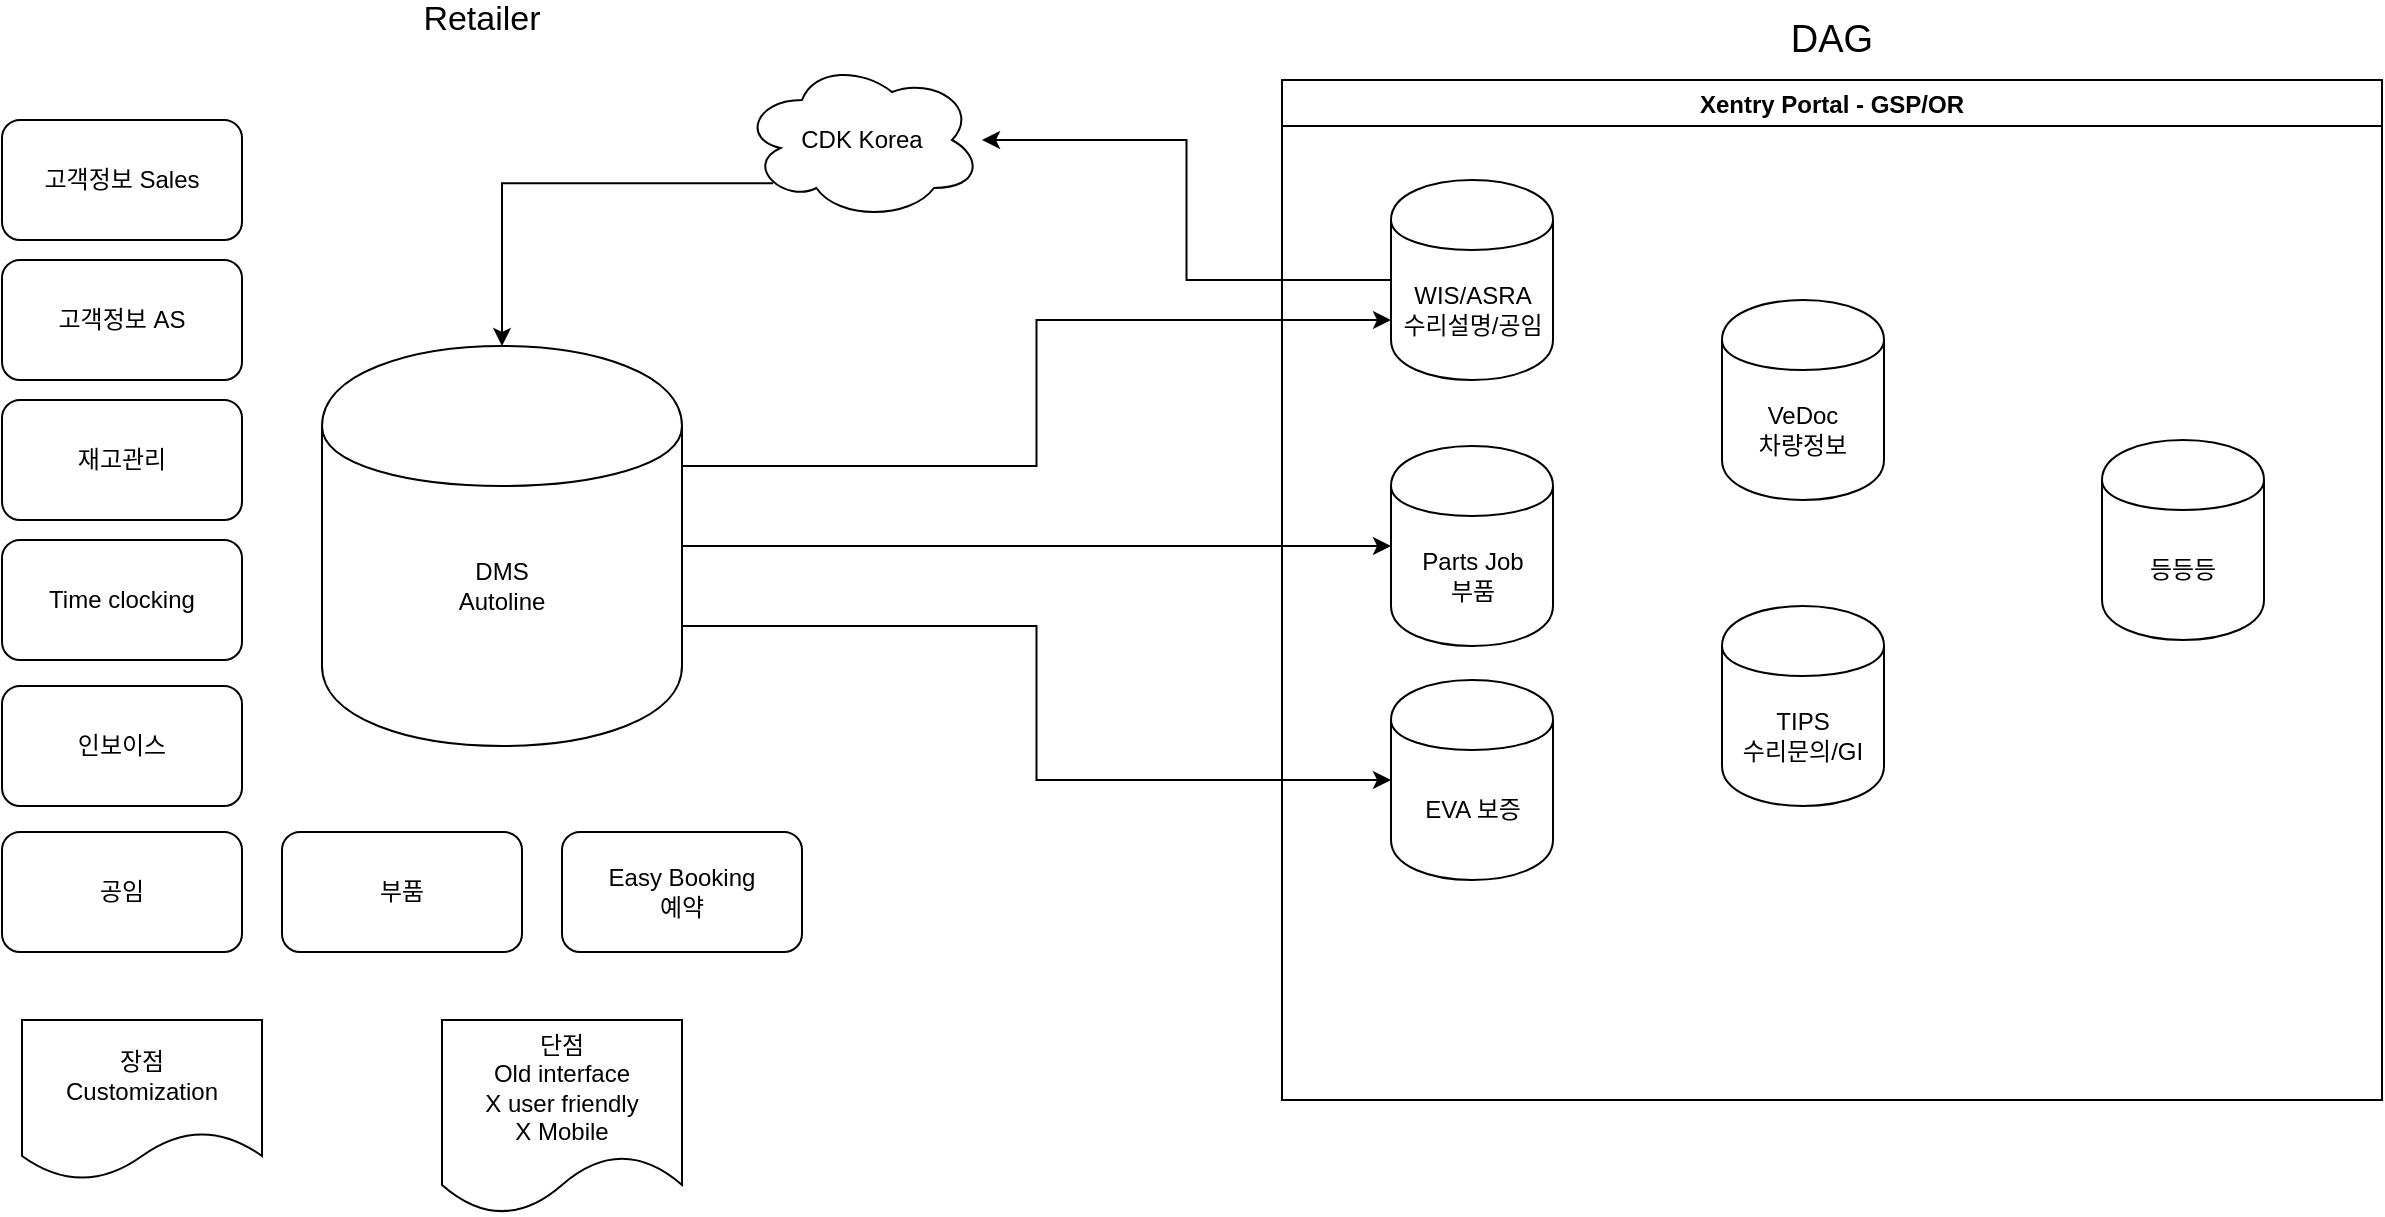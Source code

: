 <mxfile version="10.9.7" type="github"><diagram id="yMfXyEfBZHA6oC0HTQwH" name="Page-1"><mxGraphModel dx="2445" dy="586" grid="1" gridSize="10" guides="1" tooltips="1" connect="1" arrows="1" fold="1" page="1" pageScale="1" pageWidth="1169" pageHeight="827" math="0" shadow="0"><root><mxCell id="0"/><mxCell id="1" parent="0"/><mxCell id="GGiIt_VVK8zI6sScB-hA-26" style="edgeStyle=orthogonalEdgeStyle;rounded=0;orthogonalLoop=1;jettySize=auto;html=1;exitX=1;exitY=0.3;exitDx=0;exitDy=0;entryX=0;entryY=0.7;entryDx=0;entryDy=0;" parent="1" source="GGiIt_VVK8zI6sScB-hA-1" target="GGiIt_VVK8zI6sScB-hA-3" edge="1"><mxGeometry relative="1" as="geometry"/></mxCell><mxCell id="GGiIt_VVK8zI6sScB-hA-27" style="edgeStyle=orthogonalEdgeStyle;rounded=0;orthogonalLoop=1;jettySize=auto;html=1;exitX=1;exitY=0.5;exitDx=0;exitDy=0;" parent="1" source="GGiIt_VVK8zI6sScB-hA-1" target="GGiIt_VVK8zI6sScB-hA-5" edge="1"><mxGeometry relative="1" as="geometry"/></mxCell><mxCell id="GGiIt_VVK8zI6sScB-hA-28" style="edgeStyle=orthogonalEdgeStyle;rounded=0;orthogonalLoop=1;jettySize=auto;html=1;exitX=1;exitY=0.7;exitDx=0;exitDy=0;" parent="1" source="GGiIt_VVK8zI6sScB-hA-1" target="GGiIt_VVK8zI6sScB-hA-15" edge="1"><mxGeometry relative="1" as="geometry"/></mxCell><mxCell id="GGiIt_VVK8zI6sScB-hA-1" value="&lt;div&gt;DMS&lt;/div&gt;Autoline" style="shape=cylinder;whiteSpace=wrap;html=1;boundedLbl=1;backgroundOutline=1;" parent="1" vertex="1"><mxGeometry x="80" y="213" width="180" height="200" as="geometry"/></mxCell><mxCell id="GGiIt_VVK8zI6sScB-hA-2" value="&lt;font style=&quot;font-size: 17px&quot;&gt;Retailer&lt;/font&gt;" style="text;html=1;strokeColor=none;fillColor=none;align=center;verticalAlign=middle;whiteSpace=wrap;rounded=0;" parent="1" vertex="1"><mxGeometry x="140" y="40" width="40" height="20" as="geometry"/></mxCell><mxCell id="GGiIt_VVK8zI6sScB-hA-4" value="&lt;font style=&quot;font-size: 19px&quot;&gt;DAG&lt;/font&gt;" style="text;html=1;strokeColor=none;fillColor=none;align=center;verticalAlign=middle;whiteSpace=wrap;rounded=0;" parent="1" vertex="1"><mxGeometry x="815" y="50" width="40" height="20" as="geometry"/></mxCell><mxCell id="GGiIt_VVK8zI6sScB-hA-8" value="Xentry Portal - GSP/OR" style="swimlane;" parent="1" vertex="1"><mxGeometry x="560" y="80" width="550" height="510" as="geometry"/></mxCell><mxCell id="GGiIt_VVK8zI6sScB-hA-9" value="등등등" style="shape=cylinder;whiteSpace=wrap;html=1;boundedLbl=1;backgroundOutline=1;" parent="GGiIt_VVK8zI6sScB-hA-8" vertex="1"><mxGeometry x="410" y="180" width="81" height="100" as="geometry"/></mxCell><mxCell id="GGiIt_VVK8zI6sScB-hA-15" value="EVA 보증" style="shape=cylinder;whiteSpace=wrap;html=1;boundedLbl=1;backgroundOutline=1;" parent="GGiIt_VVK8zI6sScB-hA-8" vertex="1"><mxGeometry x="54.5" y="300" width="81" height="100" as="geometry"/></mxCell><mxCell id="GGiIt_VVK8zI6sScB-hA-3" value="&lt;div&gt;WIS/ASRA&lt;/div&gt;&lt;div&gt;수리설명/공임&lt;br&gt;&lt;/div&gt;" style="shape=cylinder;whiteSpace=wrap;html=1;boundedLbl=1;backgroundOutline=1;" parent="GGiIt_VVK8zI6sScB-hA-8" vertex="1"><mxGeometry x="54.5" y="50" width="81" height="100" as="geometry"/></mxCell><mxCell id="GGiIt_VVK8zI6sScB-hA-5" value="&lt;div&gt;Parts Job&lt;/div&gt;&lt;div&gt;부품&lt;br&gt;&lt;/div&gt;" style="shape=cylinder;whiteSpace=wrap;html=1;boundedLbl=1;backgroundOutline=1;" parent="GGiIt_VVK8zI6sScB-hA-8" vertex="1"><mxGeometry x="54.5" y="183" width="81" height="100" as="geometry"/></mxCell><mxCell id="GGiIt_VVK8zI6sScB-hA-6" value="&lt;div&gt;VeDoc&lt;br&gt;&lt;/div&gt;&lt;div&gt;차량정보&lt;br&gt;&lt;/div&gt;" style="shape=cylinder;whiteSpace=wrap;html=1;boundedLbl=1;backgroundOutline=1;" parent="GGiIt_VVK8zI6sScB-hA-8" vertex="1"><mxGeometry x="220" y="110" width="81" height="100" as="geometry"/></mxCell><mxCell id="GGiIt_VVK8zI6sScB-hA-29" value="&lt;div&gt;TIPS&lt;br&gt;&lt;/div&gt;&lt;div&gt;수리문의/GI&lt;br&gt;&lt;/div&gt;" style="shape=cylinder;whiteSpace=wrap;html=1;boundedLbl=1;backgroundOutline=1;" parent="GGiIt_VVK8zI6sScB-hA-8" vertex="1"><mxGeometry x="220" y="263" width="81" height="100" as="geometry"/></mxCell><mxCell id="GGiIt_VVK8zI6sScB-hA-10" value="고객정보 Sales" style="rounded=1;whiteSpace=wrap;html=1;" parent="1" vertex="1"><mxGeometry x="-80" y="100" width="120" height="60" as="geometry"/></mxCell><mxCell id="GGiIt_VVK8zI6sScB-hA-11" value="고객정보 AS" style="rounded=1;whiteSpace=wrap;html=1;" parent="1" vertex="1"><mxGeometry x="-80" y="170" width="120" height="60" as="geometry"/></mxCell><mxCell id="GGiIt_VVK8zI6sScB-hA-12" value="재고관리" style="rounded=1;whiteSpace=wrap;html=1;" parent="1" vertex="1"><mxGeometry x="-80" y="240" width="120" height="60" as="geometry"/></mxCell><mxCell id="GGiIt_VVK8zI6sScB-hA-13" value="Time clocking" style="rounded=1;whiteSpace=wrap;html=1;" parent="1" vertex="1"><mxGeometry x="-80" y="310" width="120" height="60" as="geometry"/></mxCell><mxCell id="GGiIt_VVK8zI6sScB-hA-14" value="인보이스" style="rounded=1;whiteSpace=wrap;html=1;" parent="1" vertex="1"><mxGeometry x="-80" y="383" width="120" height="60" as="geometry"/></mxCell><mxCell id="GGiIt_VVK8zI6sScB-hA-16" value="공임" style="rounded=1;whiteSpace=wrap;html=1;" parent="1" vertex="1"><mxGeometry x="-80" y="456" width="120" height="60" as="geometry"/></mxCell><mxCell id="GGiIt_VVK8zI6sScB-hA-17" value="부품" style="rounded=1;whiteSpace=wrap;html=1;" parent="1" vertex="1"><mxGeometry x="60" y="456" width="120" height="60" as="geometry"/></mxCell><mxCell id="GGiIt_VVK8zI6sScB-hA-18" value="&lt;div&gt;Easy Booking&lt;/div&gt;&lt;div&gt;예약&lt;br&gt;&lt;/div&gt;" style="rounded=1;whiteSpace=wrap;html=1;" parent="1" vertex="1"><mxGeometry x="200" y="456" width="120" height="60" as="geometry"/></mxCell><mxCell id="GGiIt_VVK8zI6sScB-hA-21" style="edgeStyle=orthogonalEdgeStyle;rounded=0;orthogonalLoop=1;jettySize=auto;html=1;exitX=0.13;exitY=0.77;exitDx=0;exitDy=0;exitPerimeter=0;" parent="1" source="GGiIt_VVK8zI6sScB-hA-20" target="GGiIt_VVK8zI6sScB-hA-1" edge="1"><mxGeometry relative="1" as="geometry"/></mxCell><mxCell id="GGiIt_VVK8zI6sScB-hA-20" value="CDK Korea" style="ellipse;shape=cloud;whiteSpace=wrap;html=1;" parent="1" vertex="1"><mxGeometry x="290" y="70" width="120" height="80" as="geometry"/></mxCell><mxCell id="GGiIt_VVK8zI6sScB-hA-23" value="&lt;div&gt;장점&lt;/div&gt;&lt;div&gt;Customization&lt;br&gt;&lt;/div&gt;" style="shape=document;whiteSpace=wrap;html=1;boundedLbl=1;" parent="1" vertex="1"><mxGeometry x="-70" y="550" width="120" height="80" as="geometry"/></mxCell><mxCell id="GGiIt_VVK8zI6sScB-hA-24" value="&lt;div&gt;단점&lt;br&gt;&lt;/div&gt;&lt;div&gt;Old interface&lt;/div&gt;&lt;div&gt;X user friendly&lt;br&gt;&lt;/div&gt;&lt;div&gt;X Mobile&lt;br&gt;&lt;/div&gt;" style="shape=document;whiteSpace=wrap;html=1;boundedLbl=1;" parent="1" vertex="1"><mxGeometry x="140" y="550" width="120" height="97" as="geometry"/></mxCell><mxCell id="GGiIt_VVK8zI6sScB-hA-25" style="edgeStyle=orthogonalEdgeStyle;rounded=0;orthogonalLoop=1;jettySize=auto;html=1;exitX=0;exitY=0.5;exitDx=0;exitDy=0;" parent="1" source="GGiIt_VVK8zI6sScB-hA-3" target="GGiIt_VVK8zI6sScB-hA-20" edge="1"><mxGeometry relative="1" as="geometry"/></mxCell></root></mxGraphModel></diagram><diagram id="DEhzmM7cyeM8QGVawCqh" name="Page-2"><mxGraphModel dx="2445" dy="586" grid="1" gridSize="10" guides="1" tooltips="1" connect="1" arrows="1" fold="1" page="1" pageScale="1" pageWidth="1169" pageHeight="827" math="0" shadow="0"><root><mxCell id="UGSdtlHTlh6eCewBFCeQ-0"/><mxCell id="UGSdtlHTlh6eCewBFCeQ-1" parent="UGSdtlHTlh6eCewBFCeQ-0"/><mxCell id="RTzYWciSSQwT7wZkORVN-44" style="edgeStyle=orthogonalEdgeStyle;rounded=0;orthogonalLoop=1;jettySize=auto;html=1;exitX=1;exitY=0.5;exitDx=0;exitDy=0;" parent="UGSdtlHTlh6eCewBFCeQ-1" source="RTzYWciSSQwT7wZkORVN-3" target="RTzYWciSSQwT7wZkORVN-27" edge="1"><mxGeometry relative="1" as="geometry"/></mxCell><mxCell id="RTzYWciSSQwT7wZkORVN-3" value="&lt;div&gt;DMS&lt;/div&gt;Autoline" style="shape=cylinder;whiteSpace=wrap;html=1;boundedLbl=1;backgroundOutline=1;" parent="UGSdtlHTlh6eCewBFCeQ-1" vertex="1"><mxGeometry x="80" y="213" width="180" height="200" as="geometry"/></mxCell><mxCell id="RTzYWciSSQwT7wZkORVN-4" value="&lt;font style=&quot;font-size: 17px&quot;&gt;Retailer&lt;/font&gt;" style="text;html=1;strokeColor=none;fillColor=none;align=center;verticalAlign=middle;whiteSpace=wrap;rounded=0;" parent="UGSdtlHTlh6eCewBFCeQ-1" vertex="1"><mxGeometry x="140" y="80" width="40" height="20" as="geometry"/></mxCell><mxCell id="RTzYWciSSQwT7wZkORVN-5" value="&lt;font style=&quot;font-size: 19px&quot;&gt;DAG&lt;/font&gt;" style="text;html=1;strokeColor=none;fillColor=none;align=center;verticalAlign=middle;whiteSpace=wrap;rounded=0;" parent="UGSdtlHTlh6eCewBFCeQ-1" vertex="1"><mxGeometry x="998" y="50" width="40" height="20" as="geometry"/></mxCell><mxCell id="RTzYWciSSQwT7wZkORVN-6" value="Xentry Portal - GSP/OR" style="swimlane;" parent="UGSdtlHTlh6eCewBFCeQ-1" vertex="1"><mxGeometry x="636" y="90" width="784" height="740" as="geometry"/></mxCell><mxCell id="RTzYWciSSQwT7wZkORVN-7" value="등등등" style="shape=cylinder;whiteSpace=wrap;html=1;boundedLbl=1;backgroundOutline=1;" parent="RTzYWciSSQwT7wZkORVN-6" vertex="1"><mxGeometry x="644" y="90" width="81" height="100" as="geometry"/></mxCell><mxCell id="RTzYWciSSQwT7wZkORVN-48" style="edgeStyle=orthogonalEdgeStyle;rounded=0;orthogonalLoop=1;jettySize=auto;html=1;exitX=0;exitY=0.5;exitDx=0;exitDy=0;" parent="RTzYWciSSQwT7wZkORVN-6" source="RTzYWciSSQwT7wZkORVN-8" target="RTzYWciSSQwT7wZkORVN-27" edge="1"><mxGeometry relative="1" as="geometry"/></mxCell><mxCell id="RTzYWciSSQwT7wZkORVN-8" value="EVA 보증" style="shape=cylinder;whiteSpace=wrap;html=1;boundedLbl=1;backgroundOutline=1;" parent="RTzYWciSSQwT7wZkORVN-6" vertex="1"><mxGeometry x="468.5" y="60" width="81" height="100" as="geometry"/></mxCell><mxCell id="RTzYWciSSQwT7wZkORVN-46" style="edgeStyle=orthogonalEdgeStyle;rounded=0;orthogonalLoop=1;jettySize=auto;html=1;exitX=0;exitY=0.5;exitDx=0;exitDy=0;" parent="RTzYWciSSQwT7wZkORVN-6" source="RTzYWciSSQwT7wZkORVN-9" target="RTzYWciSSQwT7wZkORVN-27" edge="1"><mxGeometry relative="1" as="geometry"/></mxCell><mxCell id="RTzYWciSSQwT7wZkORVN-9" value="&lt;div&gt;WIS/ASRA&lt;/div&gt;&lt;div&gt;수리설명/공임&lt;br&gt;&lt;/div&gt;" style="shape=cylinder;whiteSpace=wrap;html=1;boundedLbl=1;backgroundOutline=1;" parent="RTzYWciSSQwT7wZkORVN-6" vertex="1"><mxGeometry x="202.5" y="40" width="81" height="100" as="geometry"/></mxCell><mxCell id="RTzYWciSSQwT7wZkORVN-47" style="edgeStyle=orthogonalEdgeStyle;rounded=0;orthogonalLoop=1;jettySize=auto;html=1;exitX=0;exitY=0.5;exitDx=0;exitDy=0;" parent="RTzYWciSSQwT7wZkORVN-6" source="RTzYWciSSQwT7wZkORVN-10" target="RTzYWciSSQwT7wZkORVN-27" edge="1"><mxGeometry relative="1" as="geometry"/></mxCell><mxCell id="RTzYWciSSQwT7wZkORVN-10" value="&lt;div&gt;XPPI&lt;br&gt;&lt;/div&gt;&lt;div&gt;Parts Job&lt;/div&gt;&lt;div&gt;부품&lt;br&gt;&lt;/div&gt;" style="shape=cylinder;whiteSpace=wrap;html=1;boundedLbl=1;backgroundOutline=1;" parent="RTzYWciSSQwT7wZkORVN-6" vertex="1"><mxGeometry x="283.5" y="150" width="81" height="100" as="geometry"/></mxCell><mxCell id="RTzYWciSSQwT7wZkORVN-49" style="edgeStyle=orthogonalEdgeStyle;rounded=0;orthogonalLoop=1;jettySize=auto;html=1;exitX=0;exitY=0.5;exitDx=0;exitDy=0;entryX=0.85;entryY=0.05;entryDx=0;entryDy=0;entryPerimeter=0;" parent="RTzYWciSSQwT7wZkORVN-6" source="RTzYWciSSQwT7wZkORVN-11" target="RTzYWciSSQwT7wZkORVN-27" edge="1"><mxGeometry relative="1" as="geometry"/></mxCell><mxCell id="RTzYWciSSQwT7wZkORVN-11" value="&lt;div&gt;VeDoc&lt;br&gt;&lt;/div&gt;&lt;div&gt;차량정보&lt;br&gt;&lt;/div&gt;" style="shape=cylinder;whiteSpace=wrap;html=1;boundedLbl=1;backgroundOutline=1;" parent="RTzYWciSSQwT7wZkORVN-6" vertex="1"><mxGeometry x="382" y="113" width="81" height="100" as="geometry"/></mxCell><mxCell id="RTzYWciSSQwT7wZkORVN-50" style="edgeStyle=orthogonalEdgeStyle;rounded=0;orthogonalLoop=1;jettySize=auto;html=1;exitX=0;exitY=0.5;exitDx=0;exitDy=0;entryX=1;entryY=0.7;entryDx=0;entryDy=0;" parent="RTzYWciSSQwT7wZkORVN-6" source="RTzYWciSSQwT7wZkORVN-12" target="RTzYWciSSQwT7wZkORVN-27" edge="1"><mxGeometry relative="1" as="geometry"><Array as="points"><mxPoint x="422" y="245"/><mxPoint x="422" y="289"/></Array></mxGeometry></mxCell><mxCell id="RTzYWciSSQwT7wZkORVN-12" value="&lt;div&gt;TIPS&lt;br&gt;&lt;/div&gt;&lt;div&gt;수리문의/GI&lt;br&gt;&lt;/div&gt;" style="shape=cylinder;whiteSpace=wrap;html=1;boundedLbl=1;backgroundOutline=1;" parent="RTzYWciSSQwT7wZkORVN-6" vertex="1"><mxGeometry x="530" y="195" width="81" height="100" as="geometry"/></mxCell><mxCell id="RTzYWciSSQwT7wZkORVN-52" style="edgeStyle=orthogonalEdgeStyle;rounded=0;orthogonalLoop=1;jettySize=auto;html=1;exitX=0.15;exitY=0.05;exitDx=0;exitDy=0;exitPerimeter=0;entryX=0.85;entryY=0.95;entryDx=0;entryDy=0;entryPerimeter=0;" parent="RTzYWciSSQwT7wZkORVN-6" source="RTzYWciSSQwT7wZkORVN-28" target="RTzYWciSSQwT7wZkORVN-27" edge="1"><mxGeometry relative="1" as="geometry"/></mxCell><mxCell id="RTzYWciSSQwT7wZkORVN-28" value="&lt;div&gt;DSD Book&lt;/div&gt;OAB" style="shape=cylinder;whiteSpace=wrap;html=1;boundedLbl=1;backgroundOutline=1;fillColor=#fff2cc;strokeColor=#d6b656;" parent="RTzYWciSSQwT7wZkORVN-6" vertex="1"><mxGeometry x="283.5" y="393" width="81" height="100" as="geometry"/></mxCell><mxCell id="RTzYWciSSQwT7wZkORVN-53" style="edgeStyle=orthogonalEdgeStyle;rounded=0;orthogonalLoop=1;jettySize=auto;html=1;exitX=0.15;exitY=0.05;exitDx=0;exitDy=0;exitPerimeter=0;entryX=0.15;entryY=0.95;entryDx=0;entryDy=0;entryPerimeter=0;" parent="RTzYWciSSQwT7wZkORVN-6" source="RTzYWciSSQwT7wZkORVN-37" target="RTzYWciSSQwT7wZkORVN-27" edge="1"><mxGeometry relative="1" as="geometry"/></mxCell><mxCell id="RTzYWciSSQwT7wZkORVN-37" value="&lt;div&gt;DSD Pay&lt;/div&gt;" style="shape=cylinder;whiteSpace=wrap;html=1;boundedLbl=1;backgroundOutline=1;fillColor=#fff2cc;strokeColor=#d6b656;" parent="RTzYWciSSQwT7wZkORVN-6" vertex="1"><mxGeometry x="509" y="380" width="81" height="100" as="geometry"/></mxCell><mxCell id="RTzYWciSSQwT7wZkORVN-51" style="edgeStyle=orthogonalEdgeStyle;rounded=0;orthogonalLoop=1;jettySize=auto;html=1;exitX=0.5;exitY=0;exitDx=0;exitDy=0;entryX=0.5;entryY=1;entryDx=0;entryDy=0;" parent="RTzYWciSSQwT7wZkORVN-6" source="RTzYWciSSQwT7wZkORVN-38" target="RTzYWciSSQwT7wZkORVN-27" edge="1"><mxGeometry relative="1" as="geometry"/></mxCell><mxCell id="RTzYWciSSQwT7wZkORVN-38" value="DSD Tab" style="shape=cylinder;whiteSpace=wrap;html=1;boundedLbl=1;backgroundOutline=1;fillColor=#fff2cc;strokeColor=#d6b656;" parent="RTzYWciSSQwT7wZkORVN-6" vertex="1"><mxGeometry x="403.5" y="393" width="81" height="100" as="geometry"/></mxCell><mxCell id="RTzYWciSSQwT7wZkORVN-54" style="edgeStyle=orthogonalEdgeStyle;rounded=0;orthogonalLoop=1;jettySize=auto;html=1;exitX=0.5;exitY=0;exitDx=0;exitDy=0;entryX=0.5;entryY=1;entryDx=0;entryDy=0;" parent="RTzYWciSSQwT7wZkORVN-6" source="RTzYWciSSQwT7wZkORVN-39" target="RTzYWciSSQwT7wZkORVN-27" edge="1"><mxGeometry relative="1" as="geometry"/></mxCell><mxCell id="RTzYWciSSQwT7wZkORVN-39" value="&lt;div&gt;DSD Com&lt;/div&gt;&lt;div&gt;MKK&lt;br&gt;&lt;/div&gt;" style="shape=cylinder;whiteSpace=wrap;html=1;boundedLbl=1;backgroundOutline=1;fillColor=#fff2cc;strokeColor=#d6b656;" parent="RTzYWciSSQwT7wZkORVN-6" vertex="1"><mxGeometry x="614.5" y="380" width="81" height="100" as="geometry"/></mxCell><mxCell id="RTzYWciSSQwT7wZkORVN-55" style="edgeStyle=orthogonalEdgeStyle;rounded=0;orthogonalLoop=1;jettySize=auto;html=1;exitX=0;exitY=0.5;exitDx=0;exitDy=0;entryX=0.5;entryY=1;entryDx=0;entryDy=0;" parent="RTzYWciSSQwT7wZkORVN-6" source="RTzYWciSSQwT7wZkORVN-40" target="RTzYWciSSQwT7wZkORVN-27" edge="1"><mxGeometry relative="1" as="geometry"/></mxCell><mxCell id="RTzYWciSSQwT7wZkORVN-40" value="XPSM" style="shape=cylinder;whiteSpace=wrap;html=1;boundedLbl=1;backgroundOutline=1;fillColor=#f5f5f5;strokeColor=#666666;fontColor=#333333;" parent="RTzYWciSSQwT7wZkORVN-6" vertex="1"><mxGeometry x="107.5" y="630" width="81" height="100" as="geometry"/></mxCell><mxCell id="RTzYWciSSQwT7wZkORVN-43" style="edgeStyle=orthogonalEdgeStyle;rounded=0;orthogonalLoop=1;jettySize=auto;html=1;exitX=0;exitY=0.5;exitDx=0;exitDy=0;" parent="RTzYWciSSQwT7wZkORVN-6" source="RTzYWciSSQwT7wZkORVN-41" target="RTzYWciSSQwT7wZkORVN-40" edge="1"><mxGeometry relative="1" as="geometry"/></mxCell><mxCell id="RTzYWciSSQwT7wZkORVN-58" style="edgeStyle=orthogonalEdgeStyle;rounded=0;orthogonalLoop=1;jettySize=auto;html=1;exitX=0.15;exitY=0.05;exitDx=0;exitDy=0;exitPerimeter=0;" parent="RTzYWciSSQwT7wZkORVN-6" source="RTzYWciSSQwT7wZkORVN-41" target="RTzYWciSSQwT7wZkORVN-27" edge="1"><mxGeometry relative="1" as="geometry"><Array as="points"><mxPoint x="552" y="600"/><mxPoint x="124" y="600"/></Array></mxGeometry></mxCell><mxCell id="RTzYWciSSQwT7wZkORVN-41" value="SPPS" style="shape=cylinder;whiteSpace=wrap;html=1;boundedLbl=1;backgroundOutline=1;fillColor=#f5f5f5;strokeColor=#666666;fontColor=#333333;" parent="RTzYWciSSQwT7wZkORVN-6" vertex="1"><mxGeometry x="540" y="630" width="81" height="100" as="geometry"/></mxCell><mxCell id="RTzYWciSSQwT7wZkORVN-59" style="edgeStyle=orthogonalEdgeStyle;rounded=0;orthogonalLoop=1;jettySize=auto;html=1;exitX=0;exitY=0.5;exitDx=0;exitDy=0;entryX=0.5;entryY=1;entryDx=0;entryDy=0;" parent="RTzYWciSSQwT7wZkORVN-6" source="RTzYWciSSQwT7wZkORVN-42" target="RTzYWciSSQwT7wZkORVN-27" edge="1"><mxGeometry relative="1" as="geometry"><Array as="points"><mxPoint x="154" y="560"/><mxPoint x="154" y="332"/></Array></mxGeometry></mxCell><mxCell id="RTzYWciSSQwT7wZkORVN-42" value="Repair Package" style="shape=cylinder;whiteSpace=wrap;html=1;boundedLbl=1;backgroundOutline=1;fillColor=#f5f5f5;strokeColor=#666666;fontColor=#333333;" parent="RTzYWciSSQwT7wZkORVN-6" vertex="1"><mxGeometry x="655" y="570" width="81" height="100" as="geometry"/></mxCell><mxCell id="RTzYWciSSQwT7wZkORVN-27" value="&lt;div&gt;XPP&lt;/div&gt;Technical Job" style="shape=cylinder;whiteSpace=wrap;html=1;boundedLbl=1;backgroundOutline=1;fillColor=#f5f5f5;strokeColor=#666666;fontColor=#333333;" parent="RTzYWciSSQwT7wZkORVN-6" vertex="1"><mxGeometry x="-55" y="195" width="110" height="144" as="geometry"/></mxCell><mxCell id="RTzYWciSSQwT7wZkORVN-13" value="고객정보 Sales" style="rounded=1;whiteSpace=wrap;html=1;" parent="UGSdtlHTlh6eCewBFCeQ-1" vertex="1"><mxGeometry x="-80" y="100" width="120" height="60" as="geometry"/></mxCell><mxCell id="RTzYWciSSQwT7wZkORVN-14" value="고객정보 AS" style="rounded=1;whiteSpace=wrap;html=1;" parent="UGSdtlHTlh6eCewBFCeQ-1" vertex="1"><mxGeometry x="-80" y="170" width="120" height="60" as="geometry"/></mxCell><mxCell id="RTzYWciSSQwT7wZkORVN-15" value="재고관리" style="rounded=1;whiteSpace=wrap;html=1;" parent="UGSdtlHTlh6eCewBFCeQ-1" vertex="1"><mxGeometry x="-80" y="240" width="120" height="60" as="geometry"/></mxCell><mxCell id="RTzYWciSSQwT7wZkORVN-16" value="Time clocking" style="rounded=1;whiteSpace=wrap;html=1;" parent="UGSdtlHTlh6eCewBFCeQ-1" vertex="1"><mxGeometry x="-80" y="310" width="120" height="60" as="geometry"/></mxCell><mxCell id="RTzYWciSSQwT7wZkORVN-17" value="인보이스" style="rounded=1;whiteSpace=wrap;html=1;" parent="UGSdtlHTlh6eCewBFCeQ-1" vertex="1"><mxGeometry x="-80" y="383" width="120" height="60" as="geometry"/></mxCell><mxCell id="RTzYWciSSQwT7wZkORVN-18" value="공임" style="rounded=1;whiteSpace=wrap;html=1;" parent="UGSdtlHTlh6eCewBFCeQ-1" vertex="1"><mxGeometry x="-80" y="456" width="120" height="60" as="geometry"/></mxCell><mxCell id="RTzYWciSSQwT7wZkORVN-19" value="부품" style="rounded=1;whiteSpace=wrap;html=1;" parent="UGSdtlHTlh6eCewBFCeQ-1" vertex="1"><mxGeometry x="60" y="456" width="120" height="60" as="geometry"/></mxCell><mxCell id="RTzYWciSSQwT7wZkORVN-20" value="&lt;div&gt;Easy Booking&lt;/div&gt;&lt;div&gt;예약&lt;br&gt;&lt;/div&gt;" style="rounded=1;whiteSpace=wrap;html=1;" parent="UGSdtlHTlh6eCewBFCeQ-1" vertex="1"><mxGeometry x="250" y="456" width="120" height="60" as="geometry"/></mxCell><mxCell id="RTzYWciSSQwT7wZkORVN-21" style="edgeStyle=orthogonalEdgeStyle;rounded=0;orthogonalLoop=1;jettySize=auto;html=1;exitX=0.13;exitY=0.77;exitDx=0;exitDy=0;exitPerimeter=0;" parent="UGSdtlHTlh6eCewBFCeQ-1" source="RTzYWciSSQwT7wZkORVN-22" target="RTzYWciSSQwT7wZkORVN-3" edge="1"><mxGeometry relative="1" as="geometry"/></mxCell><mxCell id="RTzYWciSSQwT7wZkORVN-22" value="CDK Korea" style="ellipse;shape=cloud;whiteSpace=wrap;html=1;" parent="UGSdtlHTlh6eCewBFCeQ-1" vertex="1"><mxGeometry x="290" y="70" width="120" height="80" as="geometry"/></mxCell><mxCell id="RTzYWciSSQwT7wZkORVN-23" value="&lt;div&gt;장점&lt;/div&gt;&lt;div&gt;Customization&lt;br&gt;&lt;/div&gt;" style="shape=document;whiteSpace=wrap;html=1;boundedLbl=1;" parent="UGSdtlHTlh6eCewBFCeQ-1" vertex="1"><mxGeometry x="-70" y="550" width="120" height="80" as="geometry"/></mxCell><mxCell id="RTzYWciSSQwT7wZkORVN-24" value="&lt;div&gt;단점&lt;br&gt;&lt;/div&gt;&lt;div&gt;Old interface&lt;/div&gt;&lt;div&gt;X user friendly&lt;br&gt;&lt;/div&gt;&lt;div&gt;X Mobile&lt;br&gt;&lt;/div&gt;" style="shape=document;whiteSpace=wrap;html=1;boundedLbl=1;" parent="UGSdtlHTlh6eCewBFCeQ-1" vertex="1"><mxGeometry x="140" y="550" width="120" height="97" as="geometry"/></mxCell><mxCell id="RTzYWciSSQwT7wZkORVN-45" style="edgeStyle=orthogonalEdgeStyle;rounded=0;orthogonalLoop=1;jettySize=auto;html=1;exitX=0;exitY=0.7;exitDx=0;exitDy=0;entryX=1;entryY=0.7;entryDx=0;entryDy=0;" parent="UGSdtlHTlh6eCewBFCeQ-1" source="RTzYWciSSQwT7wZkORVN-27" target="RTzYWciSSQwT7wZkORVN-3" edge="1"><mxGeometry relative="1" as="geometry"/></mxCell><mxCell id="RTzYWciSSQwT7wZkORVN-56" style="edgeStyle=orthogonalEdgeStyle;rounded=0;orthogonalLoop=1;jettySize=auto;html=1;exitX=0;exitY=0.7;exitDx=0;exitDy=0;entryX=0.5;entryY=1;entryDx=0;entryDy=0;" parent="UGSdtlHTlh6eCewBFCeQ-1" source="RTzYWciSSQwT7wZkORVN-28" target="RTzYWciSSQwT7wZkORVN-20" edge="1"><mxGeometry relative="1" as="geometry"><Array as="points"><mxPoint x="310" y="617"/></Array></mxGeometry></mxCell><mxCell id="GvR_MFu76eaOkmPdHmG3-0" value="STAR Connect" style="ellipse;shape=cloud;whiteSpace=wrap;html=1;" parent="UGSdtlHTlh6eCewBFCeQ-1" vertex="1"><mxGeometry x="350" y="290.5" width="170" height="133" as="geometry"/></mxCell></root></mxGraphModel></diagram></mxfile>